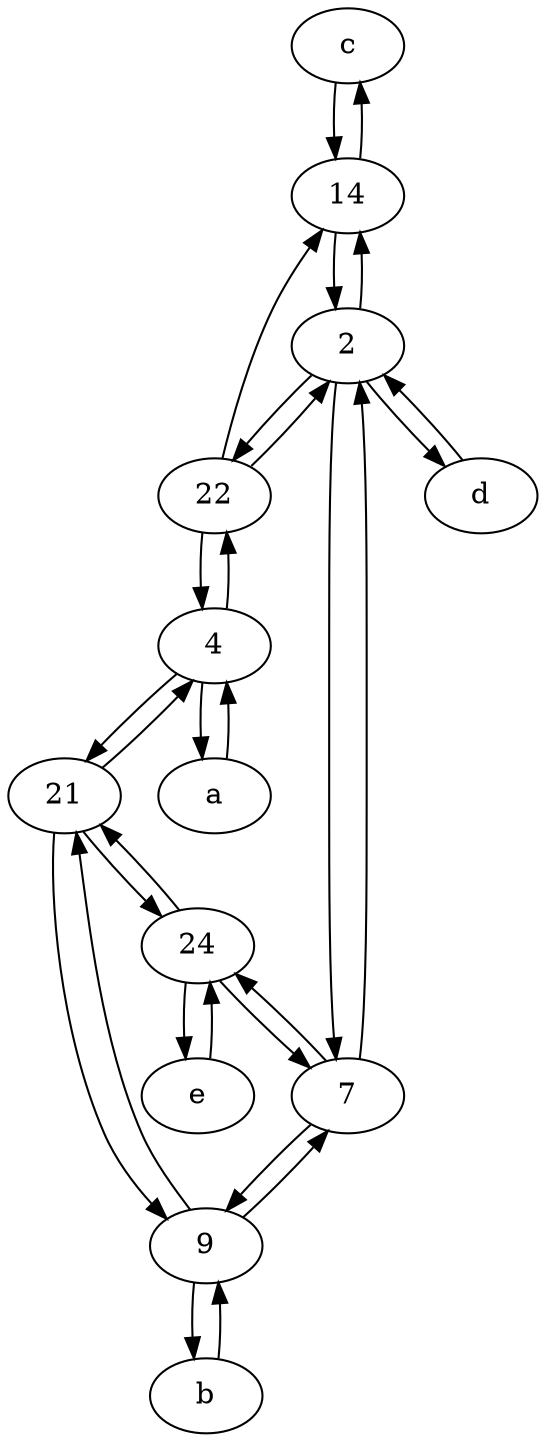 digraph  {
	c [pos="20,10!"];
	b [pos="50,20!"];
	22;
	2;
	24;
	e [pos="30,50!"];
	d [pos="20,30!"];
	14;
	4;
	a [pos="40,10!"];
	7;
	21;
	9;
	9 -> b;
	c -> 14;
	4 -> 21;
	14 -> 2;
	7 -> 9;
	24 -> e;
	14 -> c;
	e -> 24;
	a -> 4;
	22 -> 14;
	21 -> 24;
	24 -> 7;
	7 -> 2;
	9 -> 7;
	9 -> 21;
	21 -> 4;
	4 -> a;
	2 -> 14;
	b -> 9;
	2 -> 7;
	2 -> 22;
	2 -> d;
	7 -> 24;
	24 -> 21;
	22 -> 2;
	22 -> 4;
	21 -> 9;
	d -> 2;
	4 -> 22;

	}